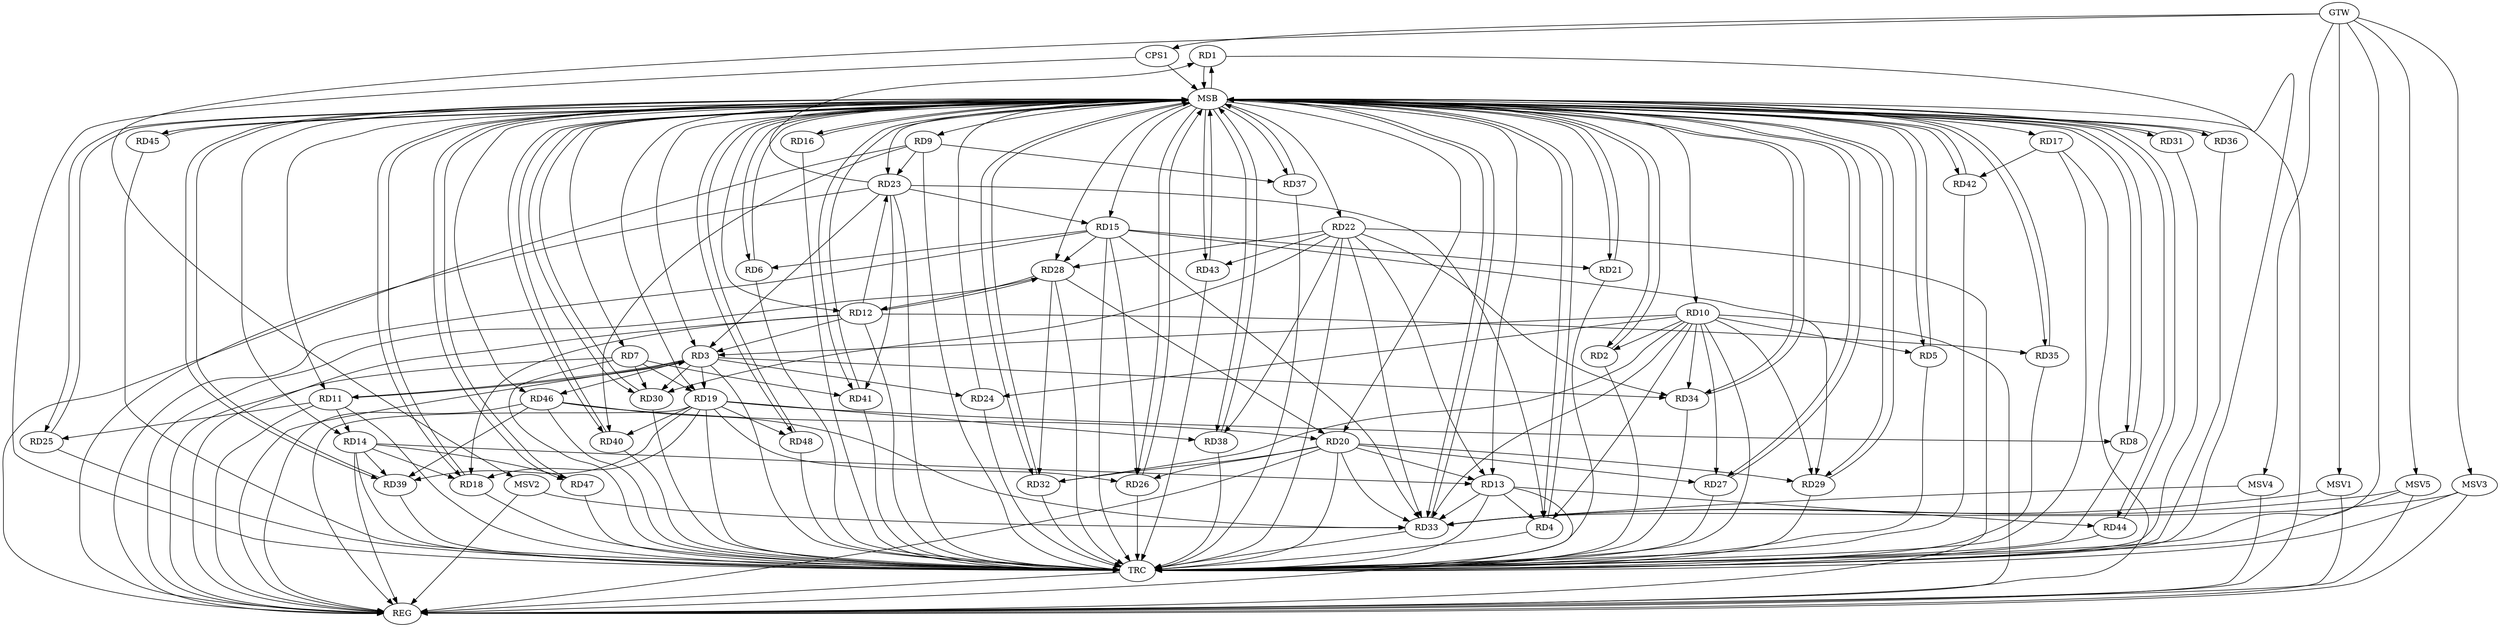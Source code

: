 strict digraph G {
  RD1 [ label="RD1" ];
  RD2 [ label="RD2" ];
  RD3 [ label="RD3" ];
  RD4 [ label="RD4" ];
  RD5 [ label="RD5" ];
  RD6 [ label="RD6" ];
  RD7 [ label="RD7" ];
  RD8 [ label="RD8" ];
  RD9 [ label="RD9" ];
  RD10 [ label="RD10" ];
  RD11 [ label="RD11" ];
  RD12 [ label="RD12" ];
  RD13 [ label="RD13" ];
  RD14 [ label="RD14" ];
  RD15 [ label="RD15" ];
  RD16 [ label="RD16" ];
  RD17 [ label="RD17" ];
  RD18 [ label="RD18" ];
  RD19 [ label="RD19" ];
  RD20 [ label="RD20" ];
  RD21 [ label="RD21" ];
  RD22 [ label="RD22" ];
  RD23 [ label="RD23" ];
  RD24 [ label="RD24" ];
  RD25 [ label="RD25" ];
  RD26 [ label="RD26" ];
  RD27 [ label="RD27" ];
  RD28 [ label="RD28" ];
  RD29 [ label="RD29" ];
  RD30 [ label="RD30" ];
  RD31 [ label="RD31" ];
  RD32 [ label="RD32" ];
  RD33 [ label="RD33" ];
  RD34 [ label="RD34" ];
  RD35 [ label="RD35" ];
  RD36 [ label="RD36" ];
  RD37 [ label="RD37" ];
  RD38 [ label="RD38" ];
  RD39 [ label="RD39" ];
  RD40 [ label="RD40" ];
  RD41 [ label="RD41" ];
  RD42 [ label="RD42" ];
  RD43 [ label="RD43" ];
  RD44 [ label="RD44" ];
  RD45 [ label="RD45" ];
  RD46 [ label="RD46" ];
  RD47 [ label="RD47" ];
  RD48 [ label="RD48" ];
  CPS1 [ label="CPS1" ];
  GTW [ label="GTW" ];
  REG [ label="REG" ];
  MSB [ label="MSB" ];
  TRC [ label="TRC" ];
  MSV1 [ label="MSV1" ];
  MSV2 [ label="MSV2" ];
  MSV3 [ label="MSV3" ];
  MSV4 [ label="MSV4" ];
  MSV5 [ label="MSV5" ];
  RD23 -> RD1;
  RD10 -> RD2;
  RD10 -> RD3;
  RD3 -> RD11;
  RD11 -> RD3;
  RD12 -> RD3;
  RD3 -> RD19;
  RD23 -> RD3;
  RD3 -> RD24;
  RD3 -> RD30;
  RD3 -> RD34;
  RD3 -> RD46;
  RD10 -> RD4;
  RD13 -> RD4;
  RD23 -> RD4;
  RD10 -> RD5;
  RD15 -> RD6;
  RD7 -> RD19;
  RD7 -> RD30;
  RD7 -> RD41;
  RD19 -> RD8;
  RD9 -> RD23;
  RD9 -> RD37;
  RD9 -> RD40;
  RD10 -> RD24;
  RD10 -> RD27;
  RD10 -> RD29;
  RD10 -> RD32;
  RD10 -> RD33;
  RD10 -> RD34;
  RD11 -> RD14;
  RD11 -> RD25;
  RD12 -> RD18;
  RD12 -> RD23;
  RD12 -> RD28;
  RD28 -> RD12;
  RD12 -> RD35;
  RD14 -> RD13;
  RD20 -> RD13;
  RD22 -> RD13;
  RD13 -> RD33;
  RD13 -> RD44;
  RD14 -> RD18;
  RD14 -> RD39;
  RD14 -> RD47;
  RD15 -> RD21;
  RD23 -> RD15;
  RD15 -> RD26;
  RD15 -> RD28;
  RD15 -> RD29;
  RD15 -> RD33;
  RD17 -> RD42;
  RD19 -> RD18;
  RD19 -> RD26;
  RD19 -> RD38;
  RD19 -> RD39;
  RD19 -> RD40;
  RD19 -> RD48;
  RD20 -> RD26;
  RD20 -> RD27;
  RD28 -> RD20;
  RD20 -> RD29;
  RD20 -> RD32;
  RD20 -> RD33;
  RD46 -> RD20;
  RD22 -> RD28;
  RD22 -> RD30;
  RD22 -> RD33;
  RD22 -> RD34;
  RD22 -> RD38;
  RD22 -> RD43;
  RD23 -> RD41;
  RD28 -> RD32;
  RD46 -> RD33;
  RD46 -> RD39;
  GTW -> CPS1;
  RD3 -> REG;
  RD7 -> REG;
  RD9 -> REG;
  RD10 -> REG;
  RD11 -> REG;
  RD12 -> REG;
  RD13 -> REG;
  RD14 -> REG;
  RD15 -> REG;
  RD17 -> REG;
  RD19 -> REG;
  RD20 -> REG;
  RD22 -> REG;
  RD23 -> REG;
  RD28 -> REG;
  RD46 -> REG;
  RD1 -> MSB;
  MSB -> RD2;
  MSB -> RD6;
  MSB -> RD25;
  MSB -> RD28;
  MSB -> RD39;
  MSB -> RD40;
  MSB -> REG;
  RD2 -> MSB;
  MSB -> RD36;
  MSB -> RD44;
  RD4 -> MSB;
  MSB -> RD7;
  MSB -> RD9;
  MSB -> RD13;
  RD5 -> MSB;
  MSB -> RD12;
  MSB -> RD22;
  MSB -> RD26;
  MSB -> RD27;
  MSB -> RD31;
  RD6 -> MSB;
  MSB -> RD21;
  MSB -> RD35;
  MSB -> RD41;
  MSB -> RD48;
  RD8 -> MSB;
  MSB -> RD3;
  MSB -> RD34;
  MSB -> RD37;
  RD16 -> MSB;
  MSB -> RD11;
  RD18 -> MSB;
  MSB -> RD4;
  MSB -> RD46;
  RD21 -> MSB;
  MSB -> RD19;
  MSB -> RD20;
  MSB -> RD23;
  RD24 -> MSB;
  MSB -> RD43;
  RD25 -> MSB;
  MSB -> RD17;
  RD26 -> MSB;
  MSB -> RD8;
  MSB -> RD10;
  MSB -> RD42;
  RD27 -> MSB;
  MSB -> RD1;
  MSB -> RD29;
  MSB -> RD32;
  RD29 -> MSB;
  MSB -> RD5;
  MSB -> RD33;
  RD30 -> MSB;
  MSB -> RD45;
  RD31 -> MSB;
  MSB -> RD16;
  MSB -> RD47;
  RD32 -> MSB;
  MSB -> RD38;
  RD33 -> MSB;
  MSB -> RD30;
  RD34 -> MSB;
  RD35 -> MSB;
  RD36 -> MSB;
  RD37 -> MSB;
  MSB -> RD18;
  RD38 -> MSB;
  MSB -> RD15;
  RD39 -> MSB;
  RD40 -> MSB;
  RD41 -> MSB;
  RD42 -> MSB;
  RD43 -> MSB;
  RD44 -> MSB;
  MSB -> RD14;
  RD45 -> MSB;
  RD47 -> MSB;
  RD48 -> MSB;
  CPS1 -> MSB;
  RD1 -> TRC;
  RD2 -> TRC;
  RD3 -> TRC;
  RD4 -> TRC;
  RD5 -> TRC;
  RD6 -> TRC;
  RD7 -> TRC;
  RD8 -> TRC;
  RD9 -> TRC;
  RD10 -> TRC;
  RD11 -> TRC;
  RD12 -> TRC;
  RD13 -> TRC;
  RD14 -> TRC;
  RD15 -> TRC;
  RD16 -> TRC;
  RD17 -> TRC;
  RD18 -> TRC;
  RD19 -> TRC;
  RD20 -> TRC;
  RD21 -> TRC;
  RD22 -> TRC;
  RD23 -> TRC;
  RD24 -> TRC;
  RD25 -> TRC;
  RD26 -> TRC;
  RD27 -> TRC;
  RD28 -> TRC;
  RD29 -> TRC;
  RD30 -> TRC;
  RD31 -> TRC;
  RD32 -> TRC;
  RD33 -> TRC;
  RD34 -> TRC;
  RD35 -> TRC;
  RD36 -> TRC;
  RD37 -> TRC;
  RD38 -> TRC;
  RD39 -> TRC;
  RD40 -> TRC;
  RD41 -> TRC;
  RD42 -> TRC;
  RD43 -> TRC;
  RD44 -> TRC;
  RD45 -> TRC;
  RD46 -> TRC;
  RD47 -> TRC;
  RD48 -> TRC;
  CPS1 -> TRC;
  GTW -> TRC;
  TRC -> REG;
  MSV1 -> RD33;
  MSV2 -> RD33;
  MSV3 -> RD33;
  MSV4 -> RD33;
  MSV5 -> RD33;
  GTW -> MSV1;
  MSV1 -> REG;
  GTW -> MSV2;
  MSV2 -> REG;
  GTW -> MSV3;
  MSV3 -> REG;
  MSV3 -> TRC;
  GTW -> MSV4;
  MSV4 -> REG;
  GTW -> MSV5;
  MSV5 -> REG;
  MSV5 -> TRC;
}
